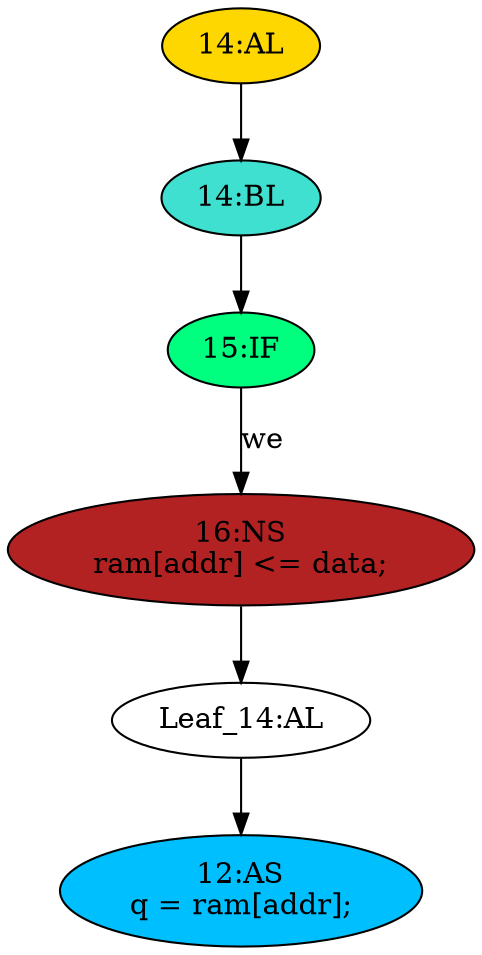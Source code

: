 strict digraph "compose( ,  )" {
	node [label="\N"];
	"14:BL"	[ast="<pyverilog.vparser.ast.Block object at 0x7ff3a87cecd0>",
		fillcolor=turquoise,
		label="14:BL",
		statements="[]",
		style=filled,
		typ=Block];
	"15:IF"	[ast="<pyverilog.vparser.ast.IfStatement object at 0x7ff3a8a71150>",
		fillcolor=springgreen,
		label="15:IF",
		statements="[]",
		style=filled,
		typ=IfStatement];
	"14:BL" -> "15:IF"	[cond="[]",
		lineno=None];
	"16:NS"	[ast="<pyverilog.vparser.ast.NonblockingSubstitution object at 0x7ff3a8a71650>",
		fillcolor=firebrick,
		label="16:NS
ram[addr] <= data;",
		statements="[<pyverilog.vparser.ast.NonblockingSubstitution object at 0x7ff3a8a71650>]",
		style=filled,
		typ=NonblockingSubstitution];
	"Leaf_14:AL"	[def_var="['ram']",
		label="Leaf_14:AL"];
	"16:NS" -> "Leaf_14:AL"	[cond="[]",
		lineno=None];
	"12:AS"	[ast="<pyverilog.vparser.ast.Assign object at 0x7ff3a8a63e10>",
		def_var="['q']",
		fillcolor=deepskyblue,
		label="12:AS
q = ram[addr];",
		statements="[]",
		style=filled,
		typ=Assign,
		use_var="['ram', 'addr']"];
	"14:AL"	[ast="<pyverilog.vparser.ast.Always object at 0x7ff3a87cee90>",
		clk_sens=True,
		fillcolor=gold,
		label="14:AL",
		sens="['clk']",
		statements="[]",
		style=filled,
		typ=Always,
		use_var="['we', 'data']"];
	"14:AL" -> "14:BL"	[cond="[]",
		lineno=None];
	"15:IF" -> "16:NS"	[cond="['we']",
		label=we,
		lineno=15];
	"Leaf_14:AL" -> "12:AS";
}
